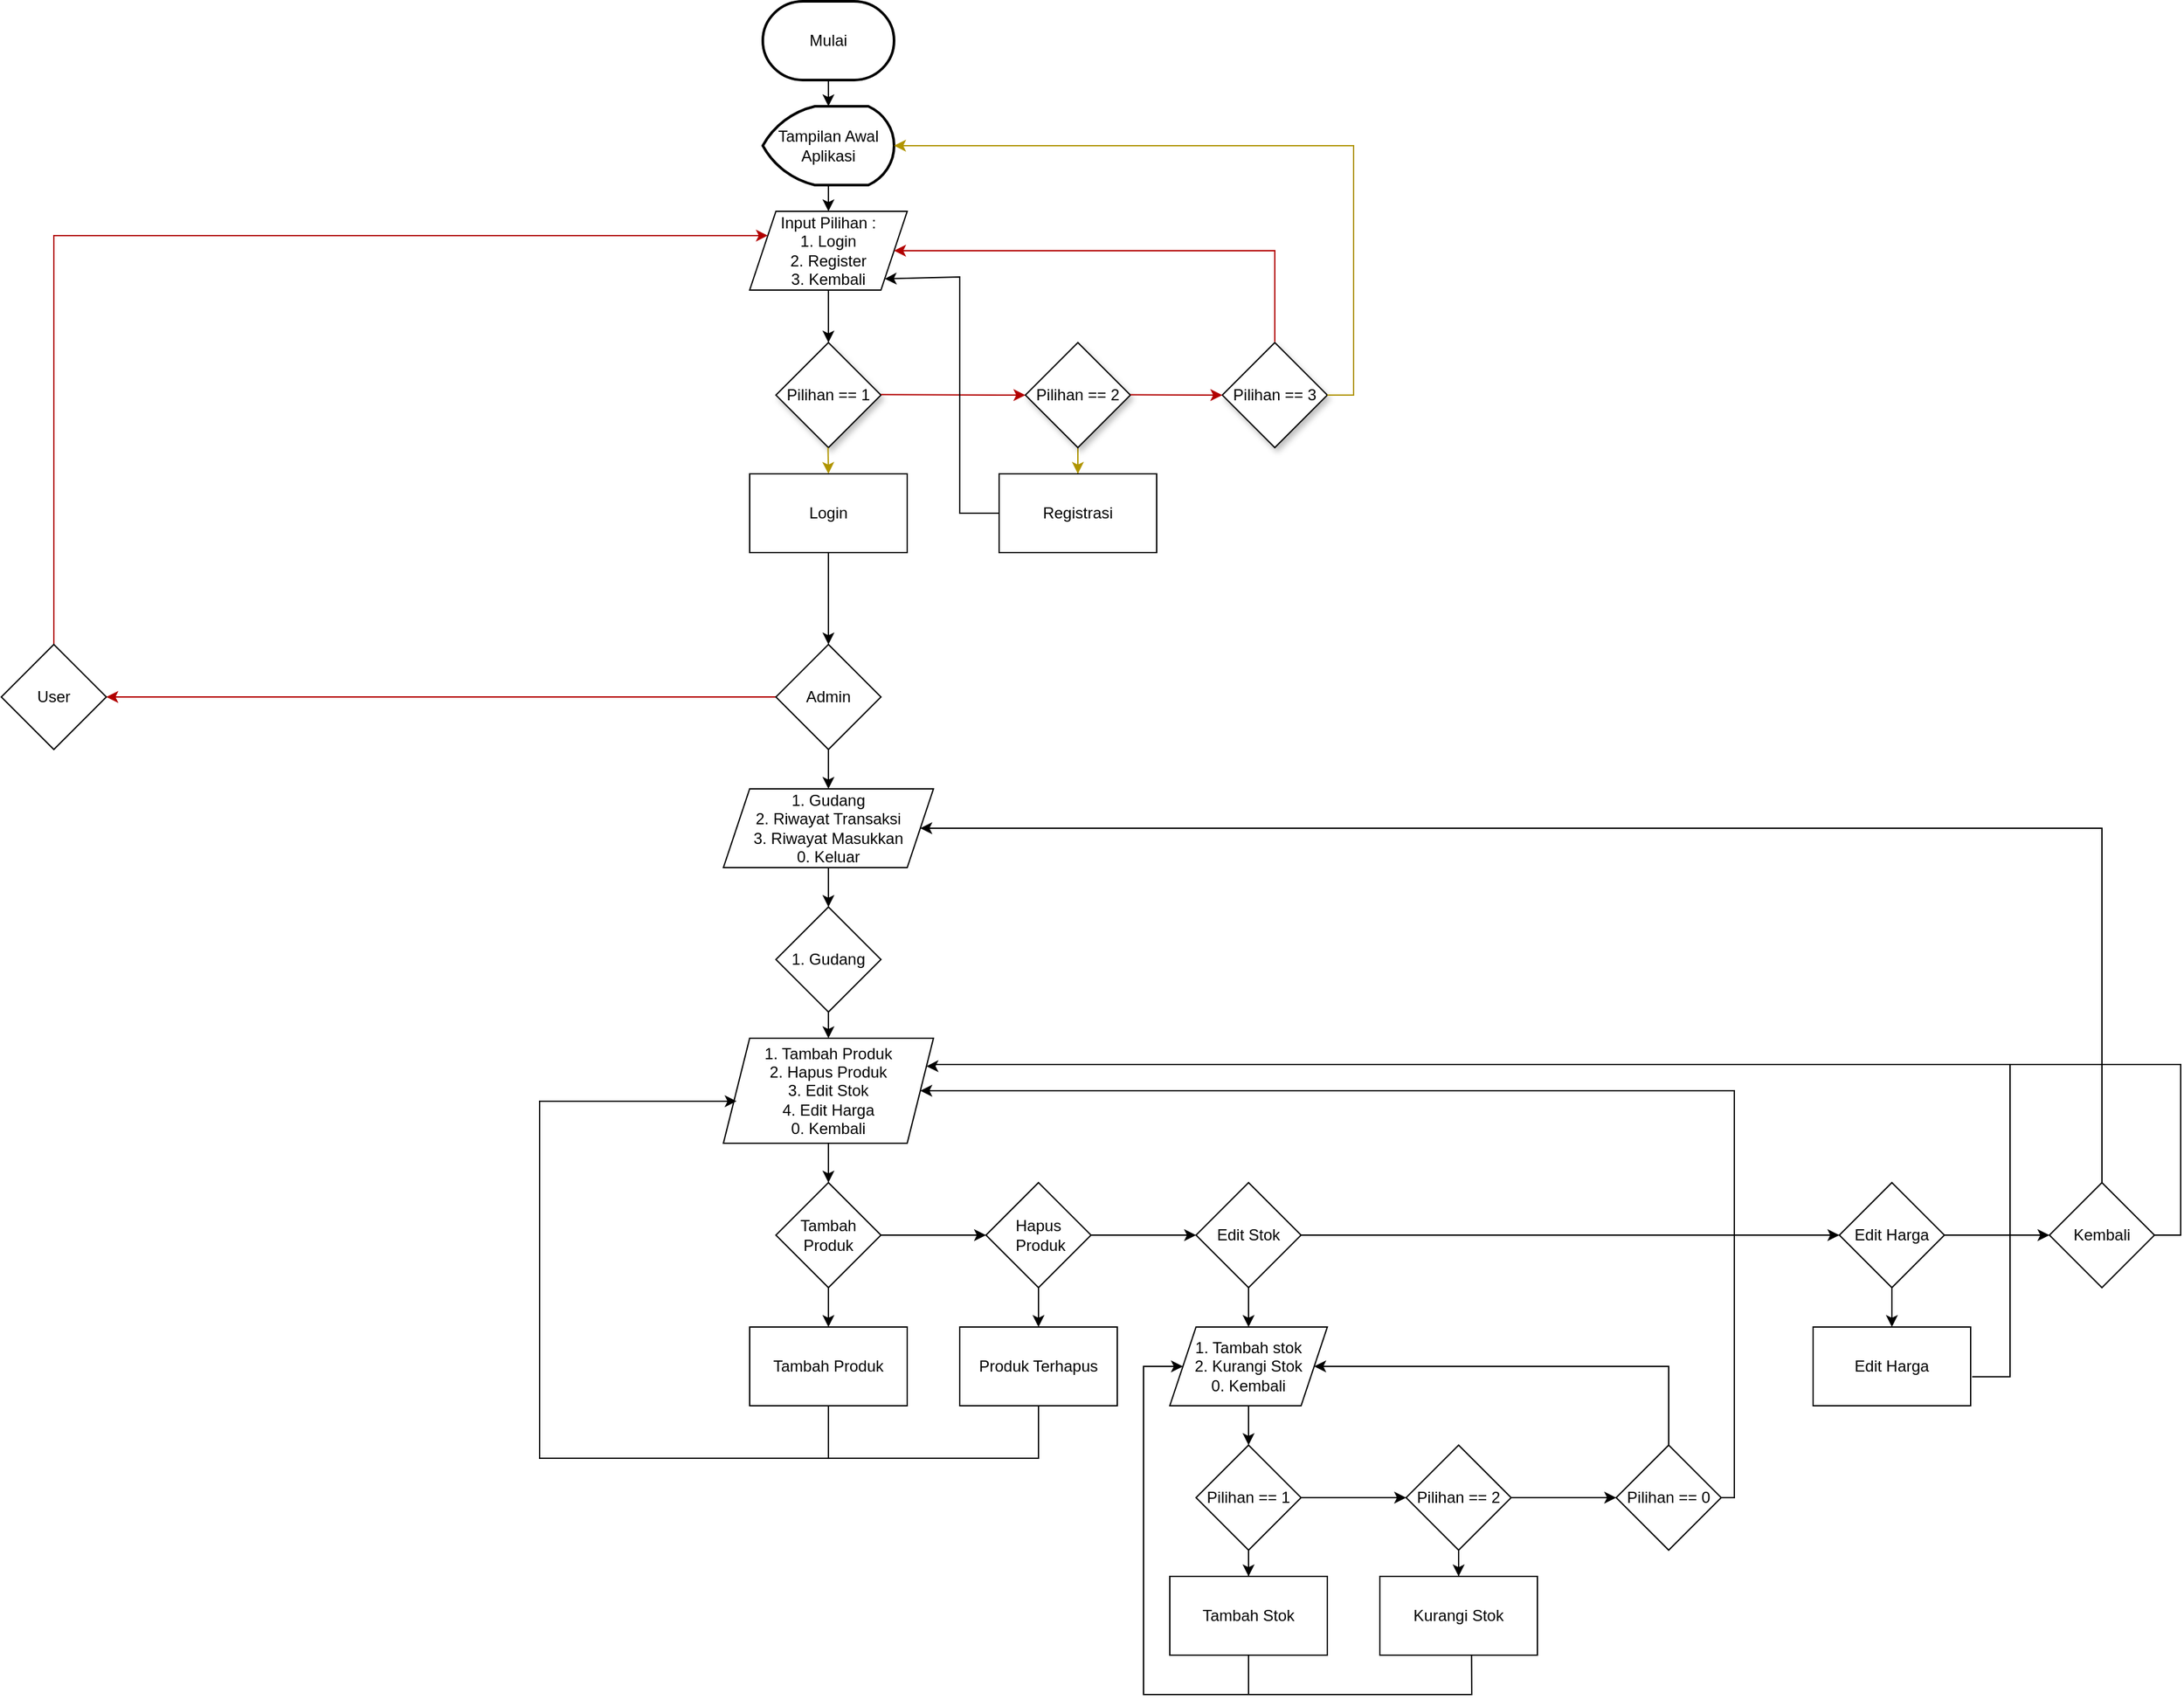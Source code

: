 <mxfile version="24.8.6">
  <diagram id="C5RBs43oDa-KdzZeNtuy" name="Page-1">
    <mxGraphModel dx="1709" dy="496" grid="1" gridSize="10" guides="1" tooltips="1" connect="1" arrows="1" fold="1" page="1" pageScale="1" pageWidth="827" pageHeight="1169" math="0" shadow="0">
      <root>
        <mxCell id="WIyWlLk6GJQsqaUBKTNV-0" />
        <mxCell id="WIyWlLk6GJQsqaUBKTNV-1" parent="WIyWlLk6GJQsqaUBKTNV-0" />
        <mxCell id="oaeBS7ytQZiVfYPkKsX--1" value="Mulai" style="strokeWidth=2;html=1;shape=mxgraph.flowchart.terminator;whiteSpace=wrap;" parent="WIyWlLk6GJQsqaUBKTNV-1" vertex="1">
          <mxGeometry x="350" y="20" width="100" height="60" as="geometry" />
        </mxCell>
        <mxCell id="oaeBS7ytQZiVfYPkKsX--2" value="" style="endArrow=classic;html=1;rounded=0;exitX=0.5;exitY=1;exitDx=0;exitDy=0;exitPerimeter=0;" parent="WIyWlLk6GJQsqaUBKTNV-1" source="oaeBS7ytQZiVfYPkKsX--10" target="oaeBS7ytQZiVfYPkKsX--3" edge="1">
          <mxGeometry width="50" height="50" relative="1" as="geometry">
            <mxPoint x="400" y="120" as="sourcePoint" />
            <mxPoint x="400" y="120" as="targetPoint" />
          </mxGeometry>
        </mxCell>
        <mxCell id="oaeBS7ytQZiVfYPkKsX--3" value="Input Pilihan :&lt;div&gt;1. Login&lt;/div&gt;&lt;div&gt;2. Register&lt;/div&gt;&lt;div&gt;3. Kembali&lt;/div&gt;" style="shape=parallelogram;perimeter=parallelogramPerimeter;whiteSpace=wrap;html=1;fixedSize=1;" parent="WIyWlLk6GJQsqaUBKTNV-1" vertex="1">
          <mxGeometry x="340" y="180" width="120" height="60" as="geometry" />
        </mxCell>
        <mxCell id="oaeBS7ytQZiVfYPkKsX--4" value="Pilihan == 1" style="rhombus;whiteSpace=wrap;html=1;shadow=1;" parent="WIyWlLk6GJQsqaUBKTNV-1" vertex="1">
          <mxGeometry x="360" y="280" width="80" height="80" as="geometry" />
        </mxCell>
        <mxCell id="oaeBS7ytQZiVfYPkKsX--34" value="" style="edgeStyle=orthogonalEdgeStyle;rounded=0;orthogonalLoop=1;jettySize=auto;html=1;" parent="WIyWlLk6GJQsqaUBKTNV-1" source="oaeBS7ytQZiVfYPkKsX--8" target="oaeBS7ytQZiVfYPkKsX--33" edge="1">
          <mxGeometry relative="1" as="geometry" />
        </mxCell>
        <mxCell id="oaeBS7ytQZiVfYPkKsX--8" value="Login" style="rounded=0;whiteSpace=wrap;html=1;" parent="WIyWlLk6GJQsqaUBKTNV-1" vertex="1">
          <mxGeometry x="340" y="380" width="120" height="60" as="geometry" />
        </mxCell>
        <mxCell id="oaeBS7ytQZiVfYPkKsX--11" value="" style="endArrow=classic;html=1;rounded=0;exitX=0.5;exitY=1;exitDx=0;exitDy=0;exitPerimeter=0;" parent="WIyWlLk6GJQsqaUBKTNV-1" source="oaeBS7ytQZiVfYPkKsX--1" target="oaeBS7ytQZiVfYPkKsX--10" edge="1">
          <mxGeometry width="50" height="50" relative="1" as="geometry">
            <mxPoint x="400" y="80" as="sourcePoint" />
            <mxPoint x="400" y="180" as="targetPoint" />
          </mxGeometry>
        </mxCell>
        <mxCell id="oaeBS7ytQZiVfYPkKsX--10" value="Tampilan Awal Aplikasi" style="strokeWidth=2;html=1;shape=mxgraph.flowchart.display;whiteSpace=wrap;" parent="WIyWlLk6GJQsqaUBKTNV-1" vertex="1">
          <mxGeometry x="350" y="100" width="100" height="60" as="geometry" />
        </mxCell>
        <mxCell id="oaeBS7ytQZiVfYPkKsX--14" value="" style="endArrow=classic;html=1;rounded=0;exitX=0.5;exitY=1;exitDx=0;exitDy=0;entryX=0.5;entryY=0;entryDx=0;entryDy=0;" parent="WIyWlLk6GJQsqaUBKTNV-1" source="oaeBS7ytQZiVfYPkKsX--3" target="oaeBS7ytQZiVfYPkKsX--4" edge="1">
          <mxGeometry width="50" height="50" relative="1" as="geometry">
            <mxPoint x="510" y="300" as="sourcePoint" />
            <mxPoint x="560" y="250" as="targetPoint" />
          </mxGeometry>
        </mxCell>
        <mxCell id="oaeBS7ytQZiVfYPkKsX--26" value="" style="edgeStyle=orthogonalEdgeStyle;rounded=0;orthogonalLoop=1;jettySize=auto;html=1;fillColor=#e3c800;strokeColor=#B09500;" parent="WIyWlLk6GJQsqaUBKTNV-1" source="oaeBS7ytQZiVfYPkKsX--15" target="oaeBS7ytQZiVfYPkKsX--16" edge="1">
          <mxGeometry relative="1" as="geometry" />
        </mxCell>
        <mxCell id="oaeBS7ytQZiVfYPkKsX--15" value="Pilihan == 2" style="rhombus;whiteSpace=wrap;html=1;shadow=1;" parent="WIyWlLk6GJQsqaUBKTNV-1" vertex="1">
          <mxGeometry x="550" y="280" width="80" height="80" as="geometry" />
        </mxCell>
        <mxCell id="oaeBS7ytQZiVfYPkKsX--16" value="Registrasi" style="rounded=0;whiteSpace=wrap;html=1;" parent="WIyWlLk6GJQsqaUBKTNV-1" vertex="1">
          <mxGeometry x="530" y="380" width="120" height="60" as="geometry" />
        </mxCell>
        <mxCell id="oaeBS7ytQZiVfYPkKsX--17" value="" style="endArrow=classic;html=1;rounded=0;entryX=0;entryY=0.5;entryDx=0;entryDy=0;strokeColor=#B20000;fillColor=#e51400;" parent="WIyWlLk6GJQsqaUBKTNV-1" target="oaeBS7ytQZiVfYPkKsX--15" edge="1">
          <mxGeometry width="50" height="50" relative="1" as="geometry">
            <mxPoint x="440" y="319.68" as="sourcePoint" />
            <mxPoint x="540" y="319.68" as="targetPoint" />
          </mxGeometry>
        </mxCell>
        <mxCell id="oaeBS7ytQZiVfYPkKsX--18" value="Pilihan == 3" style="rhombus;whiteSpace=wrap;html=1;shadow=1;" parent="WIyWlLk6GJQsqaUBKTNV-1" vertex="1">
          <mxGeometry x="700" y="280" width="80" height="80" as="geometry" />
        </mxCell>
        <mxCell id="oaeBS7ytQZiVfYPkKsX--19" value="" style="endArrow=classic;html=1;rounded=0;fillColor=#e51400;strokeColor=#B20000;" parent="WIyWlLk6GJQsqaUBKTNV-1" edge="1">
          <mxGeometry width="50" height="50" relative="1" as="geometry">
            <mxPoint x="630" y="319.74" as="sourcePoint" />
            <mxPoint x="700" y="320" as="targetPoint" />
          </mxGeometry>
        </mxCell>
        <mxCell id="oaeBS7ytQZiVfYPkKsX--20" value="" style="endArrow=classic;html=1;rounded=0;fillColor=#e51400;strokeColor=#B20000;entryX=1;entryY=0.5;entryDx=0;entryDy=0;" parent="WIyWlLk6GJQsqaUBKTNV-1" target="oaeBS7ytQZiVfYPkKsX--3" edge="1">
          <mxGeometry width="50" height="50" relative="1" as="geometry">
            <mxPoint x="740" y="279.43" as="sourcePoint" />
            <mxPoint x="740" y="210" as="targetPoint" />
            <Array as="points">
              <mxPoint x="740" y="210" />
            </Array>
          </mxGeometry>
        </mxCell>
        <mxCell id="oaeBS7ytQZiVfYPkKsX--22" value="" style="endArrow=classic;html=1;rounded=0;exitX=0.5;exitY=1;exitDx=0;exitDy=0;fillColor=#e3c800;strokeColor=#B09500;" parent="WIyWlLk6GJQsqaUBKTNV-1" edge="1">
          <mxGeometry width="50" height="50" relative="1" as="geometry">
            <mxPoint x="399.7" y="360" as="sourcePoint" />
            <mxPoint x="400" y="380" as="targetPoint" />
          </mxGeometry>
        </mxCell>
        <mxCell id="oaeBS7ytQZiVfYPkKsX--28" value="" style="endArrow=classic;html=1;rounded=0;fillColor=#e3c800;strokeColor=#B09500;entryX=1;entryY=0.5;entryDx=0;entryDy=0;entryPerimeter=0;exitX=1;exitY=0.5;exitDx=0;exitDy=0;" parent="WIyWlLk6GJQsqaUBKTNV-1" source="oaeBS7ytQZiVfYPkKsX--18" target="oaeBS7ytQZiVfYPkKsX--10" edge="1">
          <mxGeometry width="50" height="50" relative="1" as="geometry">
            <mxPoint x="800" y="319.43" as="sourcePoint" />
            <mxPoint x="510" y="250" as="targetPoint" />
            <Array as="points">
              <mxPoint x="800" y="320" />
              <mxPoint x="800" y="130" />
            </Array>
          </mxGeometry>
        </mxCell>
        <mxCell id="oaeBS7ytQZiVfYPkKsX--32" value="" style="endArrow=classic;html=1;rounded=0;exitX=0;exitY=0.5;exitDx=0;exitDy=0;entryX=1;entryY=1;entryDx=0;entryDy=0;" parent="WIyWlLk6GJQsqaUBKTNV-1" source="oaeBS7ytQZiVfYPkKsX--16" target="oaeBS7ytQZiVfYPkKsX--3" edge="1">
          <mxGeometry width="50" height="50" relative="1" as="geometry">
            <mxPoint x="460" y="470" as="sourcePoint" />
            <mxPoint x="540" y="470" as="targetPoint" />
            <Array as="points">
              <mxPoint x="500" y="410" />
              <mxPoint x="500" y="230" />
            </Array>
          </mxGeometry>
        </mxCell>
        <mxCell id="oaeBS7ytQZiVfYPkKsX--38" value="" style="edgeStyle=orthogonalEdgeStyle;rounded=0;orthogonalLoop=1;jettySize=auto;html=1;fillColor=#e51400;strokeColor=#B20000;" parent="WIyWlLk6GJQsqaUBKTNV-1" source="oaeBS7ytQZiVfYPkKsX--33" target="oaeBS7ytQZiVfYPkKsX--37" edge="1">
          <mxGeometry relative="1" as="geometry" />
        </mxCell>
        <mxCell id="oaeBS7ytQZiVfYPkKsX--42" value="" style="edgeStyle=orthogonalEdgeStyle;rounded=0;orthogonalLoop=1;jettySize=auto;html=1;" parent="WIyWlLk6GJQsqaUBKTNV-1" source="oaeBS7ytQZiVfYPkKsX--33" target="oaeBS7ytQZiVfYPkKsX--41" edge="1">
          <mxGeometry relative="1" as="geometry" />
        </mxCell>
        <mxCell id="oaeBS7ytQZiVfYPkKsX--33" value="Admin" style="rhombus;whiteSpace=wrap;html=1;rounded=0;" parent="WIyWlLk6GJQsqaUBKTNV-1" vertex="1">
          <mxGeometry x="360" y="510" width="80" height="80" as="geometry" />
        </mxCell>
        <mxCell id="oaeBS7ytQZiVfYPkKsX--40" value="" style="edgeStyle=orthogonalEdgeStyle;rounded=0;orthogonalLoop=1;jettySize=auto;html=1;entryX=0;entryY=0.25;entryDx=0;entryDy=0;fillColor=#e51400;strokeColor=#B20000;" parent="WIyWlLk6GJQsqaUBKTNV-1" source="oaeBS7ytQZiVfYPkKsX--37" target="oaeBS7ytQZiVfYPkKsX--3" edge="1">
          <mxGeometry relative="1" as="geometry">
            <mxPoint x="-190" y="320" as="targetPoint" />
            <Array as="points">
              <mxPoint x="-190" y="198" />
            </Array>
          </mxGeometry>
        </mxCell>
        <mxCell id="oaeBS7ytQZiVfYPkKsX--37" value="User" style="rhombus;whiteSpace=wrap;html=1;rounded=0;" parent="WIyWlLk6GJQsqaUBKTNV-1" vertex="1">
          <mxGeometry x="-230" y="510" width="80" height="80" as="geometry" />
        </mxCell>
        <mxCell id="oaeBS7ytQZiVfYPkKsX--44" value="" style="edgeStyle=orthogonalEdgeStyle;rounded=0;orthogonalLoop=1;jettySize=auto;html=1;" parent="WIyWlLk6GJQsqaUBKTNV-1" source="oaeBS7ytQZiVfYPkKsX--41" target="oaeBS7ytQZiVfYPkKsX--43" edge="1">
          <mxGeometry relative="1" as="geometry" />
        </mxCell>
        <mxCell id="oaeBS7ytQZiVfYPkKsX--41" value="1. Gudang&lt;div&gt;2. Riwayat Transaksi&lt;/div&gt;&lt;div&gt;3. Riwayat Masukkan&lt;/div&gt;&lt;div&gt;0. Keluar&lt;/div&gt;" style="shape=parallelogram;perimeter=parallelogramPerimeter;whiteSpace=wrap;html=1;fixedSize=1;rounded=0;" parent="WIyWlLk6GJQsqaUBKTNV-1" vertex="1">
          <mxGeometry x="320" y="620" width="160" height="60" as="geometry" />
        </mxCell>
        <mxCell id="oaeBS7ytQZiVfYPkKsX--46" value="" style="edgeStyle=orthogonalEdgeStyle;rounded=0;orthogonalLoop=1;jettySize=auto;html=1;" parent="WIyWlLk6GJQsqaUBKTNV-1" source="oaeBS7ytQZiVfYPkKsX--43" edge="1">
          <mxGeometry relative="1" as="geometry">
            <mxPoint x="400.0" y="810.0" as="targetPoint" />
          </mxGeometry>
        </mxCell>
        <mxCell id="oaeBS7ytQZiVfYPkKsX--43" value="1. Gudang" style="rhombus;whiteSpace=wrap;html=1;rounded=0;" parent="WIyWlLk6GJQsqaUBKTNV-1" vertex="1">
          <mxGeometry x="360" y="710" width="80" height="80" as="geometry" />
        </mxCell>
        <mxCell id="oaeBS7ytQZiVfYPkKsX--49" value="" style="edgeStyle=orthogonalEdgeStyle;rounded=0;orthogonalLoop=1;jettySize=auto;html=1;" parent="WIyWlLk6GJQsqaUBKTNV-1" source="oaeBS7ytQZiVfYPkKsX--47" target="oaeBS7ytQZiVfYPkKsX--48" edge="1">
          <mxGeometry relative="1" as="geometry" />
        </mxCell>
        <mxCell id="oaeBS7ytQZiVfYPkKsX--47" value="1. Tambah Produk&lt;div&gt;2. Hapus Produk&lt;/div&gt;&lt;div&gt;3. Edit Stok&lt;/div&gt;&lt;div&gt;4. Edit Harga&lt;/div&gt;&lt;div&gt;0. Kembali&lt;/div&gt;" style="shape=parallelogram;perimeter=parallelogramPerimeter;whiteSpace=wrap;html=1;fixedSize=1;rounded=0;" parent="WIyWlLk6GJQsqaUBKTNV-1" vertex="1">
          <mxGeometry x="320" y="810" width="160" height="80" as="geometry" />
        </mxCell>
        <mxCell id="oaeBS7ytQZiVfYPkKsX--51" value="" style="edgeStyle=orthogonalEdgeStyle;rounded=0;orthogonalLoop=1;jettySize=auto;html=1;" parent="WIyWlLk6GJQsqaUBKTNV-1" source="oaeBS7ytQZiVfYPkKsX--48" target="oaeBS7ytQZiVfYPkKsX--50" edge="1">
          <mxGeometry relative="1" as="geometry" />
        </mxCell>
        <mxCell id="oaeBS7ytQZiVfYPkKsX--56" value="" style="edgeStyle=orthogonalEdgeStyle;rounded=0;orthogonalLoop=1;jettySize=auto;html=1;" parent="WIyWlLk6GJQsqaUBKTNV-1" source="oaeBS7ytQZiVfYPkKsX--48" target="oaeBS7ytQZiVfYPkKsX--55" edge="1">
          <mxGeometry relative="1" as="geometry" />
        </mxCell>
        <mxCell id="oaeBS7ytQZiVfYPkKsX--48" value="Tambah Produk" style="rhombus;whiteSpace=wrap;html=1;rounded=0;" parent="WIyWlLk6GJQsqaUBKTNV-1" vertex="1">
          <mxGeometry x="360" y="920" width="80" height="80" as="geometry" />
        </mxCell>
        <mxCell id="oaeBS7ytQZiVfYPkKsX--53" value="" style="edgeStyle=orthogonalEdgeStyle;rounded=0;orthogonalLoop=1;jettySize=auto;html=1;entryX=0.063;entryY=0.6;entryDx=0;entryDy=0;entryPerimeter=0;exitX=0.5;exitY=1;exitDx=0;exitDy=0;" parent="WIyWlLk6GJQsqaUBKTNV-1" source="oaeBS7ytQZiVfYPkKsX--50" edge="1">
          <mxGeometry relative="1" as="geometry">
            <mxPoint x="340" y="1262.023" as="sourcePoint" />
            <mxPoint x="330.08" y="857.97" as="targetPoint" />
            <Array as="points">
              <mxPoint x="400" y="1130" />
              <mxPoint x="180" y="1130" />
              <mxPoint x="180" y="858" />
            </Array>
          </mxGeometry>
        </mxCell>
        <mxCell id="oaeBS7ytQZiVfYPkKsX--50" value="Tambah Produk" style="whiteSpace=wrap;html=1;rounded=0;" parent="WIyWlLk6GJQsqaUBKTNV-1" vertex="1">
          <mxGeometry x="340" y="1030" width="120" height="60" as="geometry" />
        </mxCell>
        <mxCell id="oaeBS7ytQZiVfYPkKsX--58" value="" style="edgeStyle=orthogonalEdgeStyle;rounded=0;orthogonalLoop=1;jettySize=auto;html=1;" parent="WIyWlLk6GJQsqaUBKTNV-1" source="oaeBS7ytQZiVfYPkKsX--55" target="oaeBS7ytQZiVfYPkKsX--57" edge="1">
          <mxGeometry relative="1" as="geometry" />
        </mxCell>
        <mxCell id="oaeBS7ytQZiVfYPkKsX--64" value="" style="edgeStyle=orthogonalEdgeStyle;rounded=0;orthogonalLoop=1;jettySize=auto;html=1;" parent="WIyWlLk6GJQsqaUBKTNV-1" source="oaeBS7ytQZiVfYPkKsX--55" target="oaeBS7ytQZiVfYPkKsX--63" edge="1">
          <mxGeometry relative="1" as="geometry" />
        </mxCell>
        <mxCell id="oaeBS7ytQZiVfYPkKsX--55" value="Hapus&lt;div&gt;&amp;nbsp;Produk&lt;/div&gt;" style="rhombus;whiteSpace=wrap;html=1;rounded=0;" parent="WIyWlLk6GJQsqaUBKTNV-1" vertex="1">
          <mxGeometry x="520" y="920" width="80" height="80" as="geometry" />
        </mxCell>
        <mxCell id="oaeBS7ytQZiVfYPkKsX--57" value="Produk Terhapus" style="whiteSpace=wrap;html=1;rounded=0;" parent="WIyWlLk6GJQsqaUBKTNV-1" vertex="1">
          <mxGeometry x="500" y="1030" width="120" height="60" as="geometry" />
        </mxCell>
        <mxCell id="oaeBS7ytQZiVfYPkKsX--62" value="" style="endArrow=none;html=1;rounded=0;entryX=0.5;entryY=1;entryDx=0;entryDy=0;" parent="WIyWlLk6GJQsqaUBKTNV-1" target="oaeBS7ytQZiVfYPkKsX--57" edge="1">
          <mxGeometry width="50" height="50" relative="1" as="geometry">
            <mxPoint x="400" y="1130" as="sourcePoint" />
            <mxPoint x="450" y="1030" as="targetPoint" />
            <Array as="points">
              <mxPoint x="560" y="1130" />
            </Array>
          </mxGeometry>
        </mxCell>
        <mxCell id="oaeBS7ytQZiVfYPkKsX--66" value="" style="edgeStyle=orthogonalEdgeStyle;rounded=0;orthogonalLoop=1;jettySize=auto;html=1;" parent="WIyWlLk6GJQsqaUBKTNV-1" source="oaeBS7ytQZiVfYPkKsX--63" target="oaeBS7ytQZiVfYPkKsX--65" edge="1">
          <mxGeometry relative="1" as="geometry" />
        </mxCell>
        <mxCell id="oaeBS7ytQZiVfYPkKsX--84" value="" style="edgeStyle=orthogonalEdgeStyle;rounded=0;orthogonalLoop=1;jettySize=auto;html=1;" parent="WIyWlLk6GJQsqaUBKTNV-1" source="oaeBS7ytQZiVfYPkKsX--63" target="oaeBS7ytQZiVfYPkKsX--83" edge="1">
          <mxGeometry relative="1" as="geometry" />
        </mxCell>
        <mxCell id="oaeBS7ytQZiVfYPkKsX--63" value="Edit Stok" style="rhombus;whiteSpace=wrap;html=1;rounded=0;" parent="WIyWlLk6GJQsqaUBKTNV-1" vertex="1">
          <mxGeometry x="680" y="920" width="80" height="80" as="geometry" />
        </mxCell>
        <mxCell id="oaeBS7ytQZiVfYPkKsX--68" value="" style="edgeStyle=orthogonalEdgeStyle;rounded=0;orthogonalLoop=1;jettySize=auto;html=1;" parent="WIyWlLk6GJQsqaUBKTNV-1" source="oaeBS7ytQZiVfYPkKsX--65" target="oaeBS7ytQZiVfYPkKsX--67" edge="1">
          <mxGeometry relative="1" as="geometry" />
        </mxCell>
        <mxCell id="oaeBS7ytQZiVfYPkKsX--65" value="1. Tambah stok&lt;div&gt;2. Kurangi Stok&lt;/div&gt;&lt;div&gt;0. Kembali&lt;/div&gt;" style="shape=parallelogram;perimeter=parallelogramPerimeter;whiteSpace=wrap;html=1;fixedSize=1;rounded=0;" parent="WIyWlLk6GJQsqaUBKTNV-1" vertex="1">
          <mxGeometry x="660" y="1030" width="120" height="60" as="geometry" />
        </mxCell>
        <mxCell id="oaeBS7ytQZiVfYPkKsX--70" value="" style="edgeStyle=orthogonalEdgeStyle;rounded=0;orthogonalLoop=1;jettySize=auto;html=1;" parent="WIyWlLk6GJQsqaUBKTNV-1" source="oaeBS7ytQZiVfYPkKsX--67" target="oaeBS7ytQZiVfYPkKsX--69" edge="1">
          <mxGeometry relative="1" as="geometry" />
        </mxCell>
        <mxCell id="oaeBS7ytQZiVfYPkKsX--74" value="" style="edgeStyle=orthogonalEdgeStyle;rounded=0;orthogonalLoop=1;jettySize=auto;html=1;" parent="WIyWlLk6GJQsqaUBKTNV-1" source="oaeBS7ytQZiVfYPkKsX--67" target="oaeBS7ytQZiVfYPkKsX--73" edge="1">
          <mxGeometry relative="1" as="geometry" />
        </mxCell>
        <mxCell id="oaeBS7ytQZiVfYPkKsX--67" value="Pilihan == 1" style="rhombus;whiteSpace=wrap;html=1;rounded=0;" parent="WIyWlLk6GJQsqaUBKTNV-1" vertex="1">
          <mxGeometry x="680" y="1120" width="80" height="80" as="geometry" />
        </mxCell>
        <mxCell id="oaeBS7ytQZiVfYPkKsX--72" value="" style="edgeStyle=orthogonalEdgeStyle;rounded=0;orthogonalLoop=1;jettySize=auto;html=1;entryX=0;entryY=0.5;entryDx=0;entryDy=0;exitX=0.5;exitY=1;exitDx=0;exitDy=0;" parent="WIyWlLk6GJQsqaUBKTNV-1" source="oaeBS7ytQZiVfYPkKsX--69" target="oaeBS7ytQZiVfYPkKsX--65" edge="1">
          <mxGeometry relative="1" as="geometry">
            <mxPoint x="640" y="1040" as="targetPoint" />
            <Array as="points">
              <mxPoint x="720" y="1310" />
              <mxPoint x="640" y="1310" />
              <mxPoint x="640" y="1060" />
            </Array>
          </mxGeometry>
        </mxCell>
        <mxCell id="oaeBS7ytQZiVfYPkKsX--69" value="Tambah Stok" style="whiteSpace=wrap;html=1;rounded=0;" parent="WIyWlLk6GJQsqaUBKTNV-1" vertex="1">
          <mxGeometry x="660" y="1220" width="120" height="60" as="geometry" />
        </mxCell>
        <mxCell id="oaeBS7ytQZiVfYPkKsX--76" value="" style="edgeStyle=orthogonalEdgeStyle;rounded=0;orthogonalLoop=1;jettySize=auto;html=1;" parent="WIyWlLk6GJQsqaUBKTNV-1" source="oaeBS7ytQZiVfYPkKsX--73" target="oaeBS7ytQZiVfYPkKsX--75" edge="1">
          <mxGeometry relative="1" as="geometry" />
        </mxCell>
        <mxCell id="oaeBS7ytQZiVfYPkKsX--79" value="" style="edgeStyle=orthogonalEdgeStyle;rounded=0;orthogonalLoop=1;jettySize=auto;html=1;" parent="WIyWlLk6GJQsqaUBKTNV-1" source="oaeBS7ytQZiVfYPkKsX--73" target="oaeBS7ytQZiVfYPkKsX--78" edge="1">
          <mxGeometry relative="1" as="geometry" />
        </mxCell>
        <mxCell id="oaeBS7ytQZiVfYPkKsX--73" value="Pilihan == 2" style="rhombus;whiteSpace=wrap;html=1;rounded=0;" parent="WIyWlLk6GJQsqaUBKTNV-1" vertex="1">
          <mxGeometry x="840" y="1120" width="80" height="80" as="geometry" />
        </mxCell>
        <mxCell id="oaeBS7ytQZiVfYPkKsX--75" value="Kurangi Stok" style="whiteSpace=wrap;html=1;rounded=0;" parent="WIyWlLk6GJQsqaUBKTNV-1" vertex="1">
          <mxGeometry x="820" y="1220" width="120" height="60" as="geometry" />
        </mxCell>
        <mxCell id="oaeBS7ytQZiVfYPkKsX--77" value="" style="endArrow=none;html=1;rounded=0;exitX=0.582;exitY=1.005;exitDx=0;exitDy=0;exitPerimeter=0;" parent="WIyWlLk6GJQsqaUBKTNV-1" source="oaeBS7ytQZiVfYPkKsX--75" edge="1">
          <mxGeometry width="50" height="50" relative="1" as="geometry">
            <mxPoint x="840" y="1280" as="sourcePoint" />
            <mxPoint x="720" y="1310" as="targetPoint" />
            <Array as="points">
              <mxPoint x="890" y="1310" />
            </Array>
          </mxGeometry>
        </mxCell>
        <mxCell id="oaeBS7ytQZiVfYPkKsX--81" value="" style="edgeStyle=orthogonalEdgeStyle;rounded=0;orthogonalLoop=1;jettySize=auto;html=1;" parent="WIyWlLk6GJQsqaUBKTNV-1" source="oaeBS7ytQZiVfYPkKsX--78" edge="1">
          <mxGeometry relative="1" as="geometry">
            <mxPoint x="470" y="850" as="targetPoint" />
            <Array as="points">
              <mxPoint x="1090" y="1160" />
              <mxPoint x="1090" y="850" />
            </Array>
          </mxGeometry>
        </mxCell>
        <mxCell id="oaeBS7ytQZiVfYPkKsX--78" value="Pilihan == 0" style="rhombus;whiteSpace=wrap;html=1;rounded=0;" parent="WIyWlLk6GJQsqaUBKTNV-1" vertex="1">
          <mxGeometry x="1000" y="1120" width="80" height="80" as="geometry" />
        </mxCell>
        <mxCell id="oaeBS7ytQZiVfYPkKsX--82" value="" style="endArrow=classic;html=1;rounded=0;entryX=1;entryY=0.5;entryDx=0;entryDy=0;exitX=0.5;exitY=0;exitDx=0;exitDy=0;" parent="WIyWlLk6GJQsqaUBKTNV-1" source="oaeBS7ytQZiVfYPkKsX--78" target="oaeBS7ytQZiVfYPkKsX--65" edge="1">
          <mxGeometry width="50" height="50" relative="1" as="geometry">
            <mxPoint x="1030" y="1110" as="sourcePoint" />
            <mxPoint x="850" y="970" as="targetPoint" />
            <Array as="points">
              <mxPoint x="1040" y="1060" />
            </Array>
          </mxGeometry>
        </mxCell>
        <mxCell id="oaeBS7ytQZiVfYPkKsX--88" value="" style="edgeStyle=orthogonalEdgeStyle;rounded=0;orthogonalLoop=1;jettySize=auto;html=1;" parent="WIyWlLk6GJQsqaUBKTNV-1" source="oaeBS7ytQZiVfYPkKsX--83" target="oaeBS7ytQZiVfYPkKsX--87" edge="1">
          <mxGeometry relative="1" as="geometry" />
        </mxCell>
        <mxCell id="oaeBS7ytQZiVfYPkKsX--92" value="" style="edgeStyle=orthogonalEdgeStyle;rounded=0;orthogonalLoop=1;jettySize=auto;html=1;" parent="WIyWlLk6GJQsqaUBKTNV-1" source="oaeBS7ytQZiVfYPkKsX--83" target="oaeBS7ytQZiVfYPkKsX--91" edge="1">
          <mxGeometry relative="1" as="geometry" />
        </mxCell>
        <mxCell id="oaeBS7ytQZiVfYPkKsX--83" value="Edit Harga" style="rhombus;whiteSpace=wrap;html=1;rounded=0;" parent="WIyWlLk6GJQsqaUBKTNV-1" vertex="1">
          <mxGeometry x="1170" y="920" width="80" height="80" as="geometry" />
        </mxCell>
        <mxCell id="oaeBS7ytQZiVfYPkKsX--90" value="" style="edgeStyle=orthogonalEdgeStyle;rounded=0;orthogonalLoop=1;jettySize=auto;html=1;entryX=1;entryY=0.25;entryDx=0;entryDy=0;exitX=1.009;exitY=0.631;exitDx=0;exitDy=0;exitPerimeter=0;" parent="WIyWlLk6GJQsqaUBKTNV-1" source="oaeBS7ytQZiVfYPkKsX--87" target="oaeBS7ytQZiVfYPkKsX--47" edge="1">
          <mxGeometry relative="1" as="geometry">
            <mxPoint x="1217.069" y="1030" as="sourcePoint" />
            <mxPoint x="480.0" y="836.8" as="targetPoint" />
            <Array as="points">
              <mxPoint x="1300" y="1068" />
              <mxPoint x="1300" y="830" />
              <mxPoint x="480" y="830" />
              <mxPoint x="480" y="831" />
            </Array>
          </mxGeometry>
        </mxCell>
        <mxCell id="oaeBS7ytQZiVfYPkKsX--87" value="Edit Harga" style="whiteSpace=wrap;html=1;rounded=0;" parent="WIyWlLk6GJQsqaUBKTNV-1" vertex="1">
          <mxGeometry x="1150" y="1030" width="120" height="60" as="geometry" />
        </mxCell>
        <mxCell id="oaeBS7ytQZiVfYPkKsX--94" value="" style="edgeStyle=orthogonalEdgeStyle;rounded=0;orthogonalLoop=1;jettySize=auto;html=1;" parent="WIyWlLk6GJQsqaUBKTNV-1" source="oaeBS7ytQZiVfYPkKsX--91" edge="1">
          <mxGeometry relative="1" as="geometry">
            <mxPoint x="470" y="650" as="targetPoint" />
            <Array as="points">
              <mxPoint x="1370" y="650" />
            </Array>
          </mxGeometry>
        </mxCell>
        <mxCell id="oaeBS7ytQZiVfYPkKsX--91" value="Kembali" style="rhombus;whiteSpace=wrap;html=1;rounded=0;" parent="WIyWlLk6GJQsqaUBKTNV-1" vertex="1">
          <mxGeometry x="1330" y="920" width="80" height="80" as="geometry" />
        </mxCell>
        <mxCell id="oaeBS7ytQZiVfYPkKsX--97" value="" style="endArrow=none;html=1;rounded=0;exitX=1;exitY=0.5;exitDx=0;exitDy=0;" parent="WIyWlLk6GJQsqaUBKTNV-1" source="oaeBS7ytQZiVfYPkKsX--91" edge="1">
          <mxGeometry width="50" height="50" relative="1" as="geometry">
            <mxPoint x="1430" y="960" as="sourcePoint" />
            <mxPoint x="1300" y="830" as="targetPoint" />
            <Array as="points">
              <mxPoint x="1430" y="960" />
              <mxPoint x="1430" y="830" />
            </Array>
          </mxGeometry>
        </mxCell>
      </root>
    </mxGraphModel>
  </diagram>
</mxfile>
